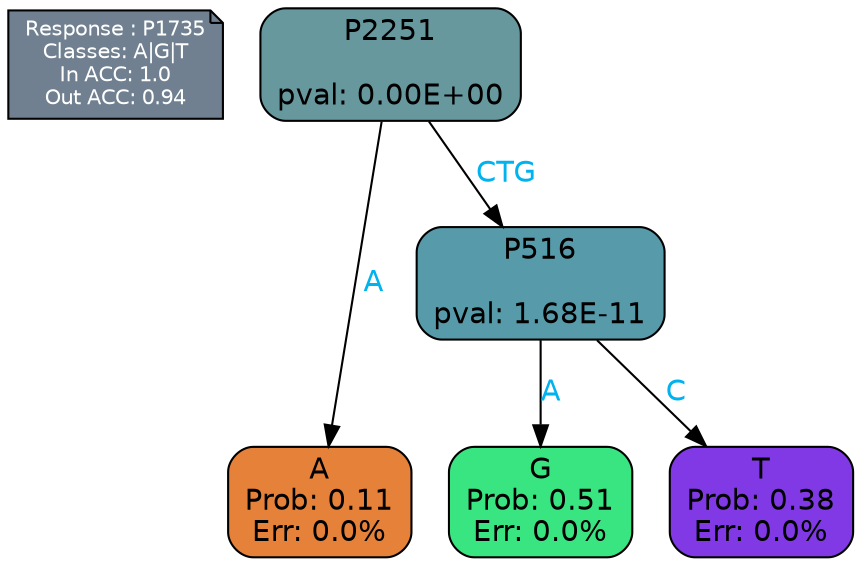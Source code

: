 digraph Tree {
node [shape=box, style="filled, rounded", color="black", fontname=helvetica] ;
graph [ranksep=equally, splines=polylines, bgcolor=transparent, dpi=600] ;
edge [fontname=helvetica] ;
LEGEND [label="Response : P1735
Classes: A|G|T
In ACC: 1.0
Out ACC: 0.94
",shape=note,align=left,style=filled,fillcolor="slategray",fontcolor="white",fontsize=10];1 [label="P2251

pval: 0.00E+00", fillcolor="#67989e"] ;
2 [label="A
Prob: 0.11
Err: 0.0%", fillcolor="#e58139"] ;
3 [label="P516

pval: 1.68E-11", fillcolor="#579bab"] ;
4 [label="G
Prob: 0.51
Err: 0.0%", fillcolor="#39e581"] ;
5 [label="T
Prob: 0.38
Err: 0.0%", fillcolor="#8139e5"] ;
1 -> 2 [label="A",fontcolor=deepskyblue2] ;
1 -> 3 [label="CTG",fontcolor=deepskyblue2] ;
3 -> 4 [label="A",fontcolor=deepskyblue2] ;
3 -> 5 [label="C",fontcolor=deepskyblue2] ;
{rank = same; 2;4;5;}{rank = same; LEGEND;1;}}